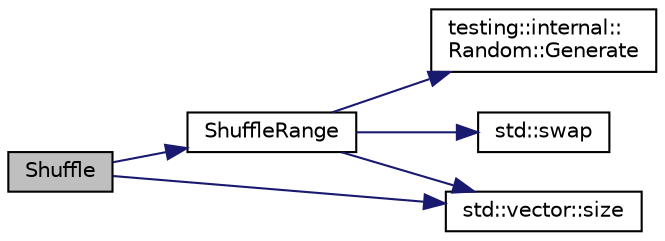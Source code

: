 digraph "Shuffle"
{
 // INTERACTIVE_SVG=YES
 // LATEX_PDF_SIZE
  bgcolor="transparent";
  edge [fontname="Helvetica",fontsize="10",labelfontname="Helvetica",labelfontsize="10"];
  node [fontname="Helvetica",fontsize="10",shape=record];
  rankdir="LR";
  Node1 [label="Shuffle",height=0.2,width=0.4,color="black", fillcolor="grey75", style="filled", fontcolor="black",tooltip=" "];
  Node1 -> Node2 [color="midnightblue",fontsize="10",style="solid",fontname="Helvetica"];
  Node2 [label="ShuffleRange",height=0.2,width=0.4,color="black",URL="$d0/da7/namespacetesting_1_1internal_a0e1d3dc36138a591769412d4c7779861.html#a0e1d3dc36138a591769412d4c7779861",tooltip=" "];
  Node2 -> Node3 [color="midnightblue",fontsize="10",style="solid",fontname="Helvetica"];
  Node3 [label="testing::internal::\lRandom::Generate",height=0.2,width=0.4,color="black",URL="$dc/d5a/classtesting_1_1internal_1_1Random_aeee93742520cd3aec74fc709afea415e.html#aeee93742520cd3aec74fc709afea415e",tooltip=" "];
  Node2 -> Node4 [color="midnightblue",fontsize="10",style="solid",fontname="Helvetica"];
  Node4 [label="std::vector::size",height=0.2,width=0.4,color="black",URL="/Users/shi-rongliu/html_book_20190607/cppreference-doxygen-web.tag.xml$cpp/container/vector/size.html#",tooltip=" "];
  Node2 -> Node5 [color="midnightblue",fontsize="10",style="solid",fontname="Helvetica"];
  Node5 [label="std::swap",height=0.2,width=0.4,color="black",URL="/Users/shi-rongliu/html_book_20190607/cppreference-doxygen-web.tag.xml$cpp/algorithm/swap.html#",tooltip=" "];
  Node1 -> Node4 [color="midnightblue",fontsize="10",style="solid",fontname="Helvetica"];
}
